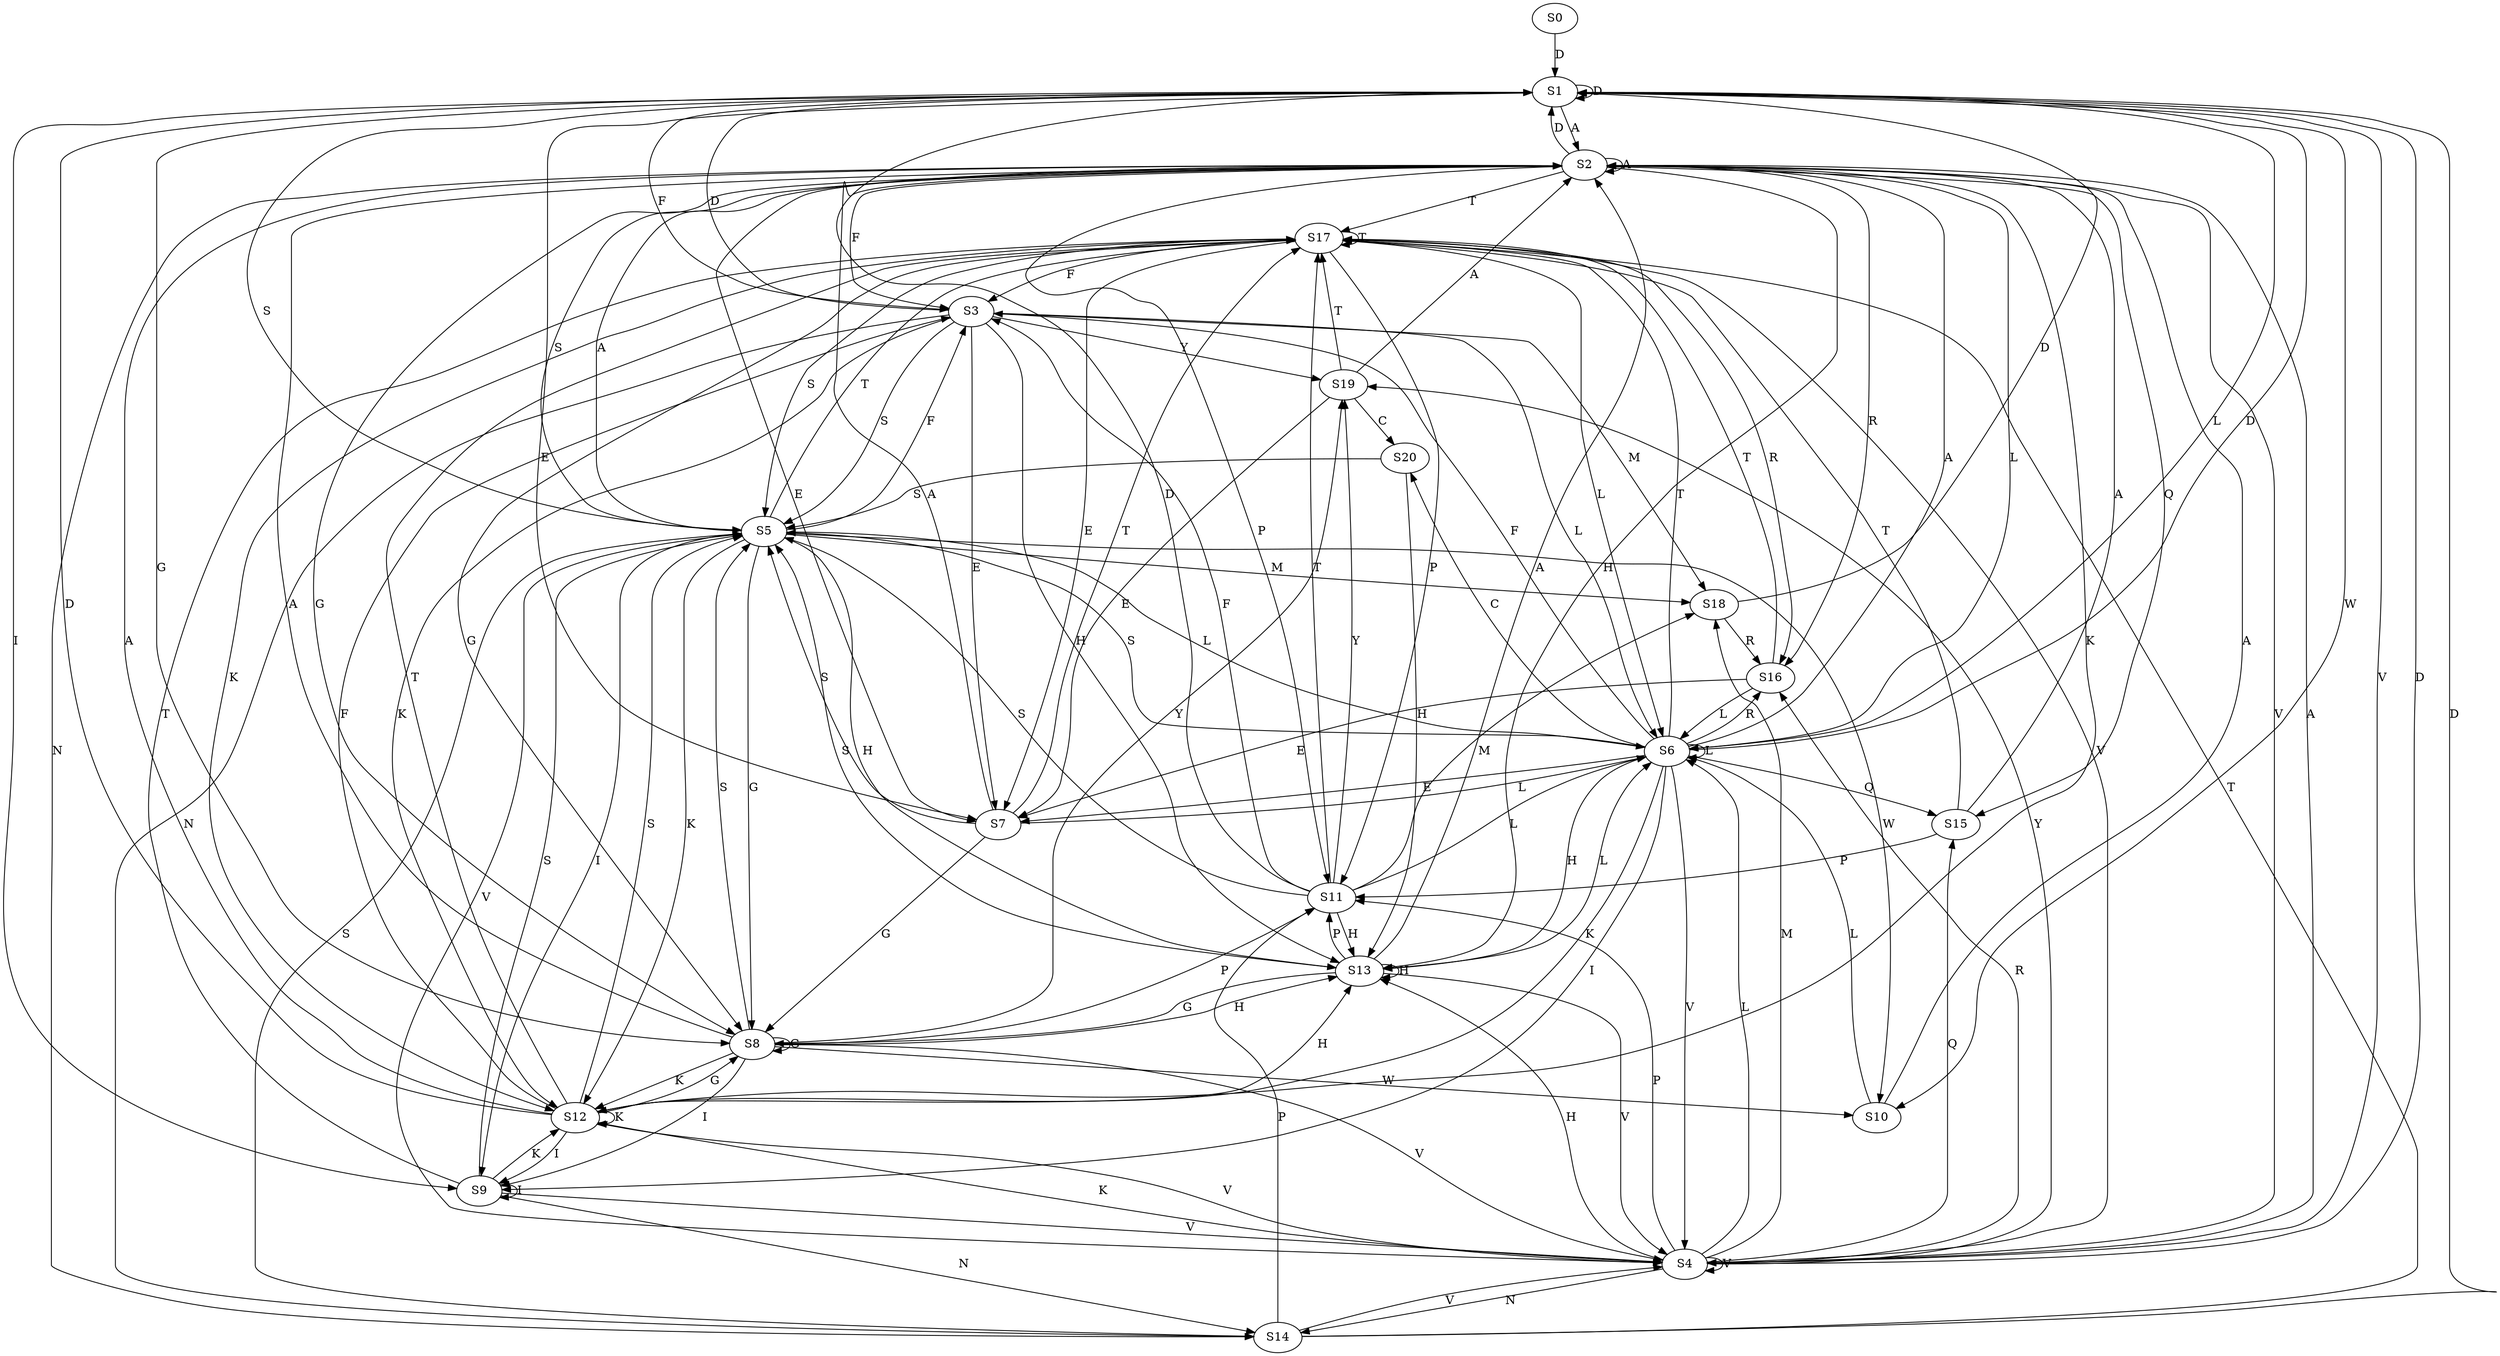 strict digraph  {
	S0 -> S1 [ label = D ];
	S1 -> S2 [ label = A ];
	S1 -> S3 [ label = F ];
	S1 -> S4 [ label = V ];
	S1 -> S1 [ label = D ];
	S1 -> S5 [ label = S ];
	S1 -> S6 [ label = L ];
	S1 -> S7 [ label = E ];
	S1 -> S8 [ label = G ];
	S1 -> S9 [ label = I ];
	S1 -> S10 [ label = W ];
	S2 -> S11 [ label = P ];
	S2 -> S12 [ label = K ];
	S2 -> S2 [ label = A ];
	S2 -> S8 [ label = G ];
	S2 -> S13 [ label = H ];
	S2 -> S7 [ label = E ];
	S2 -> S5 [ label = S ];
	S2 -> S4 [ label = V ];
	S2 -> S1 [ label = D ];
	S2 -> S14 [ label = N ];
	S2 -> S6 [ label = L ];
	S2 -> S3 [ label = F ];
	S2 -> S15 [ label = Q ];
	S2 -> S16 [ label = R ];
	S2 -> S17 [ label = T ];
	S3 -> S18 [ label = M ];
	S3 -> S5 [ label = S ];
	S3 -> S19 [ label = Y ];
	S3 -> S13 [ label = H ];
	S3 -> S14 [ label = N ];
	S3 -> S7 [ label = E ];
	S3 -> S1 [ label = D ];
	S3 -> S6 [ label = L ];
	S3 -> S12 [ label = K ];
	S4 -> S18 [ label = M ];
	S4 -> S14 [ label = N ];
	S4 -> S12 [ label = K ];
	S4 -> S15 [ label = Q ];
	S4 -> S2 [ label = A ];
	S4 -> S13 [ label = H ];
	S4 -> S16 [ label = R ];
	S4 -> S11 [ label = P ];
	S4 -> S6 [ label = L ];
	S4 -> S1 [ label = D ];
	S4 -> S4 [ label = V ];
	S4 -> S19 [ label = Y ];
	S5 -> S6 [ label = L ];
	S5 -> S8 [ label = G ];
	S5 -> S2 [ label = A ];
	S5 -> S12 [ label = K ];
	S5 -> S4 [ label = V ];
	S5 -> S18 [ label = M ];
	S5 -> S10 [ label = W ];
	S5 -> S9 [ label = I ];
	S5 -> S3 [ label = F ];
	S5 -> S13 [ label = H ];
	S5 -> S17 [ label = T ];
	S6 -> S4 [ label = V ];
	S6 -> S2 [ label = A ];
	S6 -> S3 [ label = F ];
	S6 -> S1 [ label = D ];
	S6 -> S12 [ label = K ];
	S6 -> S6 [ label = L ];
	S6 -> S20 [ label = C ];
	S6 -> S17 [ label = T ];
	S6 -> S13 [ label = H ];
	S6 -> S5 [ label = S ];
	S6 -> S9 [ label = I ];
	S6 -> S16 [ label = R ];
	S6 -> S15 [ label = Q ];
	S6 -> S7 [ label = E ];
	S7 -> S8 [ label = G ];
	S7 -> S2 [ label = A ];
	S7 -> S6 [ label = L ];
	S7 -> S17 [ label = T ];
	S7 -> S5 [ label = S ];
	S8 -> S10 [ label = W ];
	S8 -> S4 [ label = V ];
	S8 -> S2 [ label = A ];
	S8 -> S19 [ label = Y ];
	S8 -> S13 [ label = H ];
	S8 -> S12 [ label = K ];
	S8 -> S5 [ label = S ];
	S8 -> S9 [ label = I ];
	S8 -> S8 [ label = G ];
	S8 -> S11 [ label = P ];
	S9 -> S14 [ label = N ];
	S9 -> S12 [ label = K ];
	S9 -> S17 [ label = T ];
	S9 -> S9 [ label = I ];
	S9 -> S4 [ label = V ];
	S9 -> S5 [ label = S ];
	S10 -> S2 [ label = A ];
	S10 -> S6 [ label = L ];
	S11 -> S5 [ label = S ];
	S11 -> S3 [ label = F ];
	S11 -> S18 [ label = M ];
	S11 -> S1 [ label = D ];
	S11 -> S6 [ label = L ];
	S11 -> S17 [ label = T ];
	S11 -> S13 [ label = H ];
	S11 -> S19 [ label = Y ];
	S12 -> S1 [ label = D ];
	S12 -> S4 [ label = V ];
	S12 -> S8 [ label = G ];
	S12 -> S17 [ label = T ];
	S12 -> S12 [ label = K ];
	S12 -> S13 [ label = H ];
	S12 -> S3 [ label = F ];
	S12 -> S9 [ label = I ];
	S12 -> S5 [ label = S ];
	S12 -> S2 [ label = A ];
	S13 -> S2 [ label = A ];
	S13 -> S11 [ label = P ];
	S13 -> S5 [ label = S ];
	S13 -> S8 [ label = G ];
	S13 -> S6 [ label = L ];
	S13 -> S4 [ label = V ];
	S13 -> S13 [ label = H ];
	S14 -> S17 [ label = T ];
	S14 -> S11 [ label = P ];
	S14 -> S4 [ label = V ];
	S14 -> S5 [ label = S ];
	S14 -> S1 [ label = D ];
	S15 -> S2 [ label = A ];
	S15 -> S17 [ label = T ];
	S15 -> S11 [ label = P ];
	S16 -> S7 [ label = E ];
	S16 -> S6 [ label = L ];
	S16 -> S17 [ label = T ];
	S17 -> S12 [ label = K ];
	S17 -> S11 [ label = P ];
	S17 -> S17 [ label = T ];
	S17 -> S6 [ label = L ];
	S17 -> S4 [ label = V ];
	S17 -> S3 [ label = F ];
	S17 -> S16 [ label = R ];
	S17 -> S5 [ label = S ];
	S17 -> S8 [ label = G ];
	S17 -> S7 [ label = E ];
	S18 -> S16 [ label = R ];
	S18 -> S1 [ label = D ];
	S19 -> S7 [ label = E ];
	S19 -> S17 [ label = T ];
	S19 -> S20 [ label = C ];
	S19 -> S2 [ label = A ];
	S20 -> S13 [ label = H ];
	S20 -> S5 [ label = S ];
}
